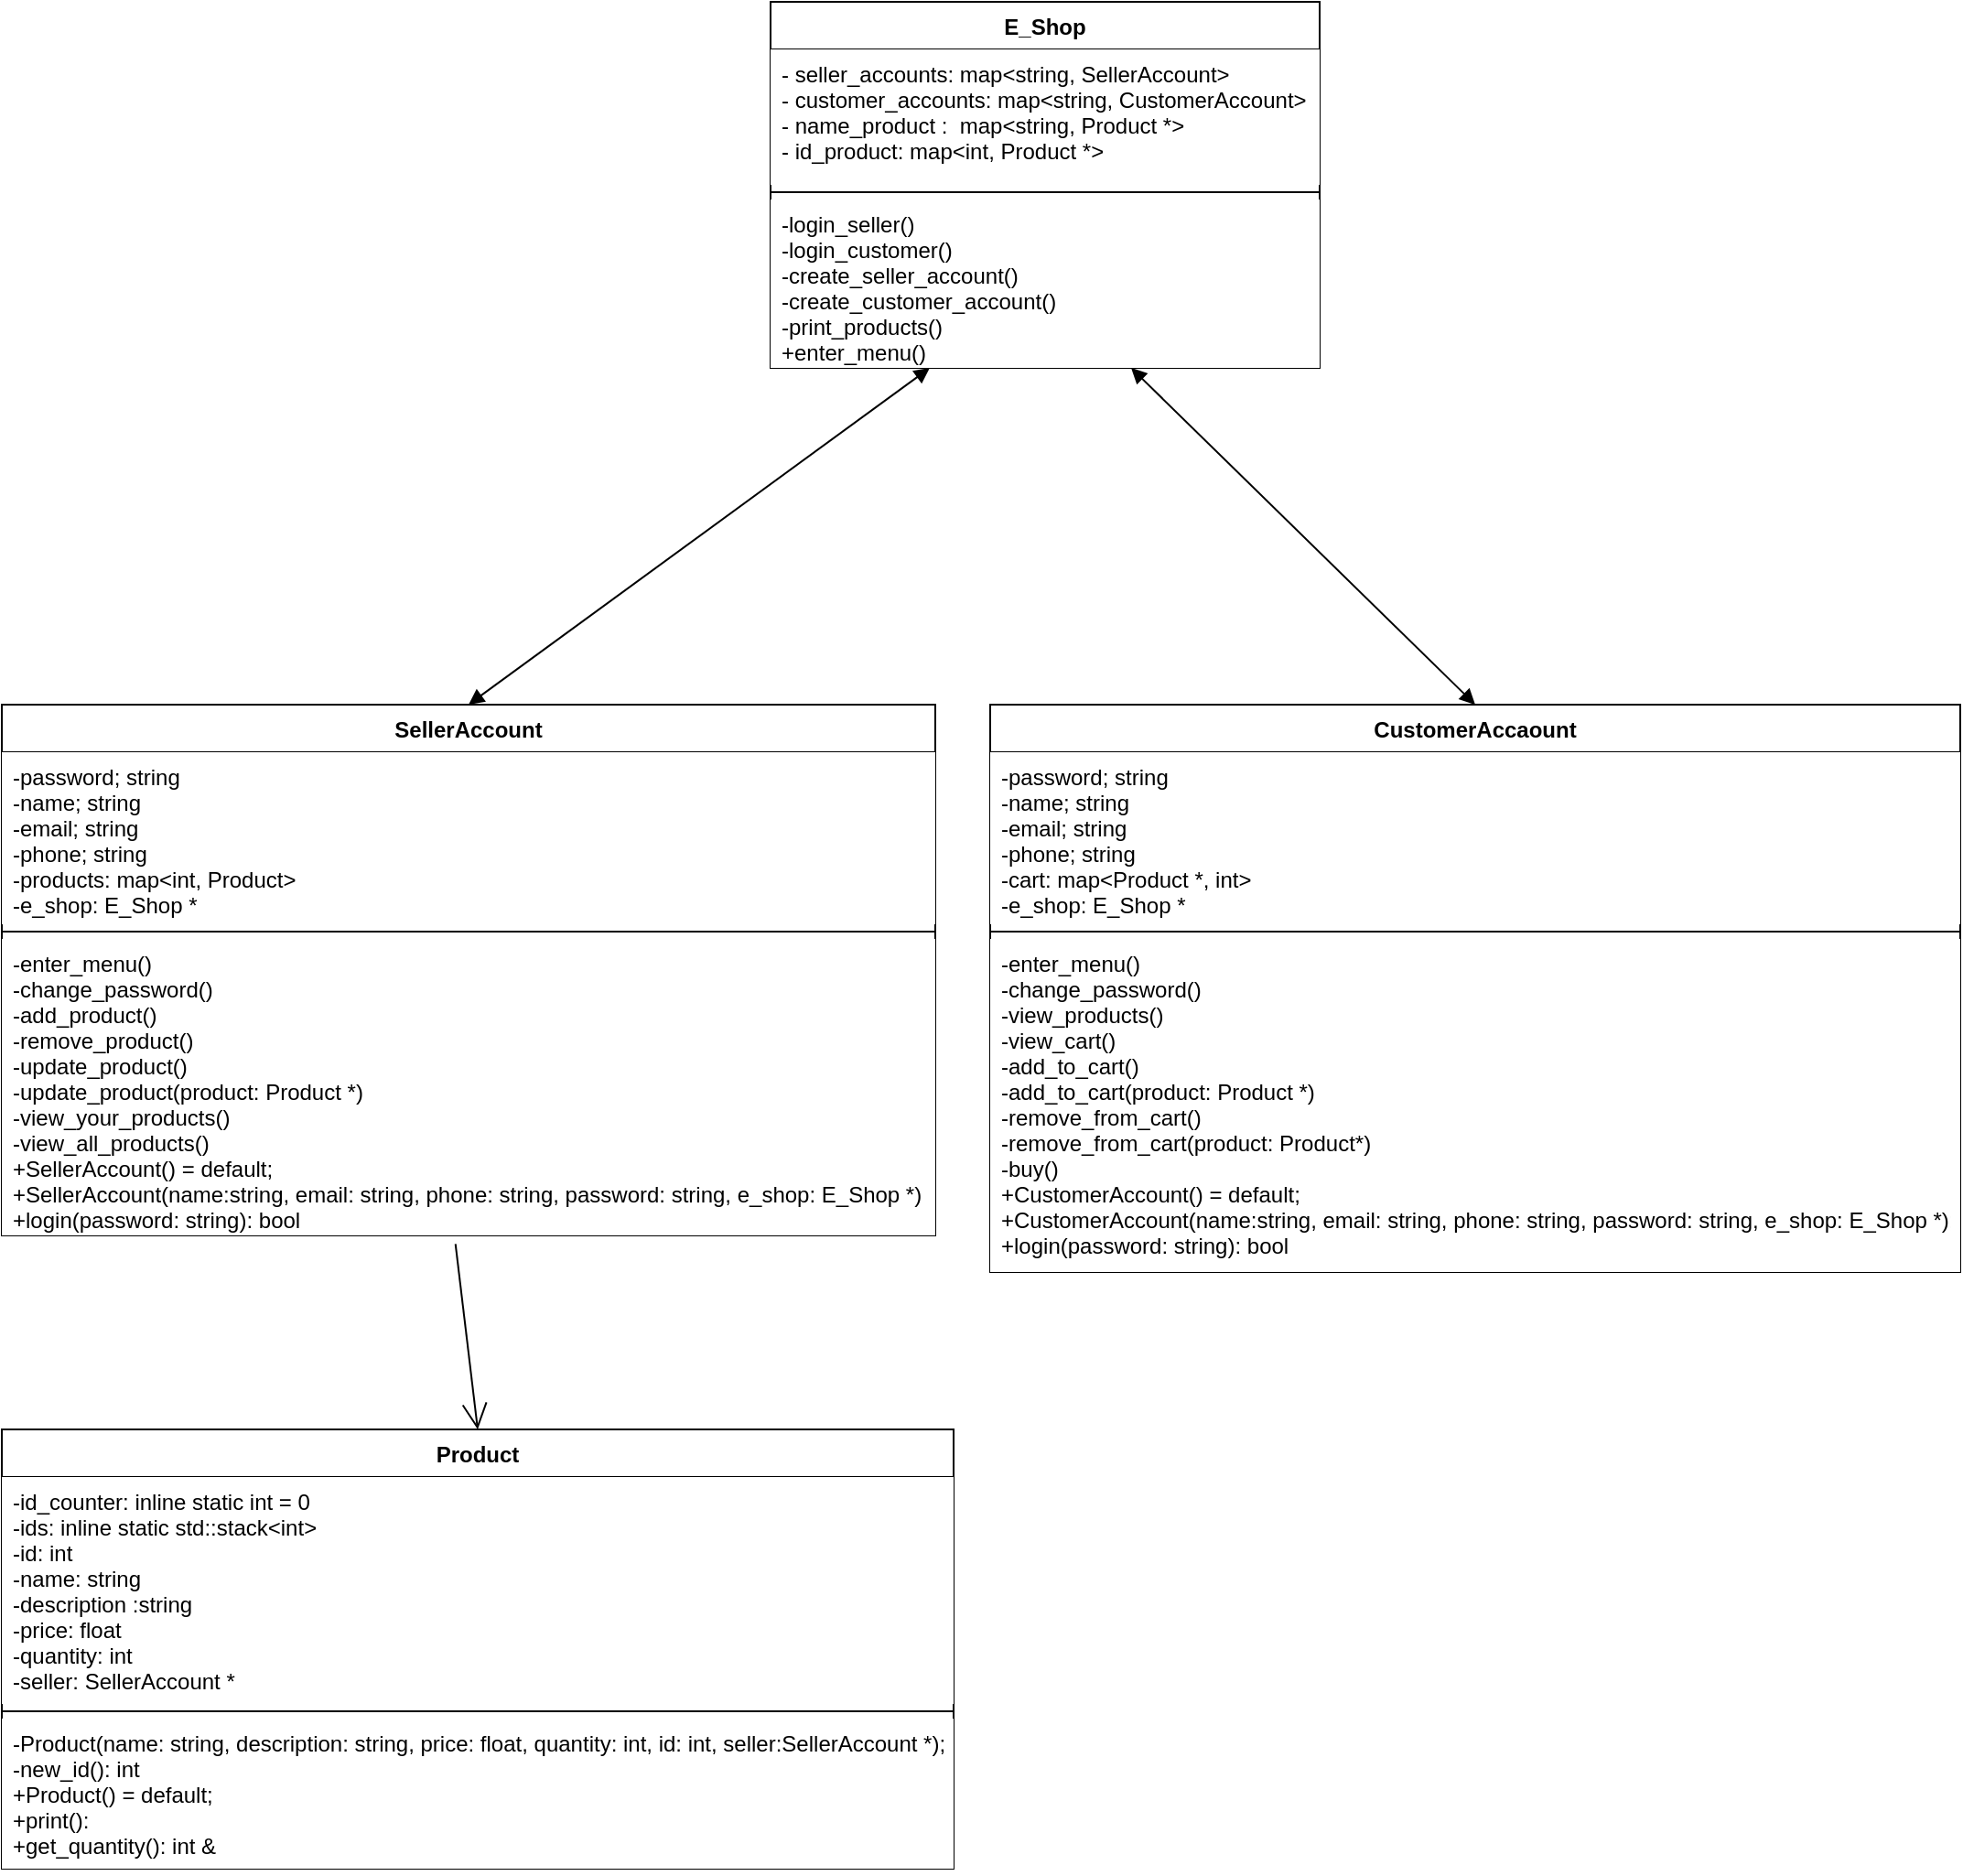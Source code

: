 <mxfile>
    <diagram id="oyBZ4-f--x6seWYYMWSG" name="Страница 1">
        <mxGraphModel dx="1458" dy="987" grid="1" gridSize="10" guides="1" tooltips="1" connect="1" arrows="1" fold="1" page="1" pageScale="1" pageWidth="1169" pageHeight="827" math="0" shadow="0">
            <root>
                <mxCell id="0"/>
                <mxCell id="1" parent="0"/>
                <mxCell id="10" value="E_Shop" style="swimlane;fontStyle=1;align=center;verticalAlign=top;childLayout=stackLayout;horizontal=1;startSize=26;horizontalStack=0;resizeParent=1;resizeParentMax=0;resizeLast=0;collapsible=1;marginBottom=0;" parent="1" vertex="1">
                    <mxGeometry x="450" y="30" width="300" height="200" as="geometry"/>
                </mxCell>
                <mxCell id="11" value="- seller_accounts: map&lt;string, SellerAccount&gt;&#10;- customer_accounts: map&lt;string, CustomerAccount&gt; &#10;- name_product :  map&lt;string, Product *&gt;&#10;- id_product: map&lt;int, Product *&gt;" style="text;strokeColor=none;fillColor=default;align=left;verticalAlign=top;spacingLeft=4;spacingRight=4;overflow=hidden;rotatable=0;points=[[0,0.5],[1,0.5]];portConstraint=eastwest;" parent="10" vertex="1">
                    <mxGeometry y="26" width="300" height="74" as="geometry"/>
                </mxCell>
                <mxCell id="12" value="" style="line;strokeWidth=1;fillColor=none;align=left;verticalAlign=middle;spacingTop=-1;spacingLeft=3;spacingRight=3;rotatable=0;labelPosition=right;points=[];portConstraint=eastwest;" parent="10" vertex="1">
                    <mxGeometry y="100" width="300" height="8" as="geometry"/>
                </mxCell>
                <mxCell id="13" value="-login_seller()&#10;-login_customer()&#10;-create_seller_account()&#10;-create_customer_account()&#10;-print_products()&#10;+enter_menu()" style="text;strokeColor=none;fillColor=default;align=left;verticalAlign=top;spacingLeft=4;spacingRight=4;overflow=hidden;rotatable=0;points=[[0,0.5],[1,0.5]];portConstraint=eastwest;" parent="10" vertex="1">
                    <mxGeometry y="108" width="300" height="92" as="geometry"/>
                </mxCell>
                <mxCell id="27" value="SellerAccount" style="swimlane;fontStyle=1;align=center;verticalAlign=top;childLayout=stackLayout;horizontal=1;startSize=26;horizontalStack=0;resizeParent=1;resizeParentMax=0;resizeLast=0;collapsible=1;marginBottom=0;" parent="1" vertex="1">
                    <mxGeometry x="30" y="414" width="510" height="290" as="geometry"/>
                </mxCell>
                <mxCell id="28" value="-password; string&#10;-name; string&#10;-email; string&#10;-phone; string&#10;-products: map&lt;int, Product&gt;&#10;-e_shop: E_Shop *" style="text;strokeColor=none;fillColor=default;align=left;verticalAlign=top;spacingLeft=4;spacingRight=4;overflow=hidden;rotatable=0;points=[[0,0.5],[1,0.5]];portConstraint=eastwest;" parent="27" vertex="1">
                    <mxGeometry y="26" width="510" height="94" as="geometry"/>
                </mxCell>
                <mxCell id="29" value="" style="line;strokeWidth=1;fillColor=none;align=left;verticalAlign=middle;spacingTop=-1;spacingLeft=3;spacingRight=3;rotatable=0;labelPosition=right;points=[];portConstraint=eastwest;" parent="27" vertex="1">
                    <mxGeometry y="120" width="510" height="8" as="geometry"/>
                </mxCell>
                <mxCell id="30" value="-enter_menu()&#10;-change_password()&#10;-add_product()&#10;-remove_product()&#10;-update_product()&#10;-update_product(product: Product *)&#10;-view_your_products()&#10;-view_all_products()&#10;+SellerAccount() = default;&#10;+SellerAccount(name:string, email: string, phone: string, password: string, e_shop: E_Shop *)&#10;+login(password: string): bool" style="text;strokeColor=none;fillColor=default;align=left;verticalAlign=top;spacingLeft=4;spacingRight=4;overflow=hidden;rotatable=0;points=[[0,0.5],[1,0.5]];portConstraint=eastwest;" parent="27" vertex="1">
                    <mxGeometry y="128" width="510" height="162" as="geometry"/>
                </mxCell>
                <mxCell id="32" value="CustomerAccaount" style="swimlane;fontStyle=1;align=center;verticalAlign=top;childLayout=stackLayout;horizontal=1;startSize=26;horizontalStack=0;resizeParent=1;resizeParentMax=0;resizeLast=0;collapsible=1;marginBottom=0;" parent="1" vertex="1">
                    <mxGeometry x="570" y="414" width="530" height="310" as="geometry"/>
                </mxCell>
                <mxCell id="33" value="-password; string&#10;-name; string&#10;-email; string&#10;-phone; string&#10;-cart: map&lt;Product *, int&gt;&#10;-e_shop: E_Shop *" style="text;strokeColor=none;fillColor=default;align=left;verticalAlign=top;spacingLeft=4;spacingRight=4;overflow=hidden;rotatable=0;points=[[0,0.5],[1,0.5]];portConstraint=eastwest;" parent="32" vertex="1">
                    <mxGeometry y="26" width="530" height="94" as="geometry"/>
                </mxCell>
                <mxCell id="34" value="" style="line;strokeWidth=1;fillColor=none;align=left;verticalAlign=middle;spacingTop=-1;spacingLeft=3;spacingRight=3;rotatable=0;labelPosition=right;points=[];portConstraint=eastwest;" parent="32" vertex="1">
                    <mxGeometry y="120" width="530" height="8" as="geometry"/>
                </mxCell>
                <mxCell id="35" value="-enter_menu()&#10;-change_password()&#10;-view_products()&#10;-view_cart()&#10;-add_to_cart()&#10;-add_to_cart(product: Product *)&#10;-remove_from_cart()&#10;-remove_from_cart(product: Product*)&#10;-buy()&#10;+CustomerAccount() = default;&#10;+CustomerAccount(name:string, email: string, phone: string, password: string, e_shop: E_Shop *);&#10;+login(password: string): bool" style="text;strokeColor=none;fillColor=default;align=left;verticalAlign=top;spacingLeft=4;spacingRight=4;overflow=hidden;rotatable=0;points=[[0,0.5],[1,0.5]];portConstraint=eastwest;" parent="32" vertex="1">
                    <mxGeometry y="128" width="530" height="182" as="geometry"/>
                </mxCell>
                <mxCell id="36" value="Product" style="swimlane;fontStyle=1;align=center;verticalAlign=top;childLayout=stackLayout;horizontal=1;startSize=26;horizontalStack=0;resizeParent=1;resizeParentMax=0;resizeLast=0;collapsible=1;marginBottom=0;" parent="1" vertex="1">
                    <mxGeometry x="30" y="810" width="520" height="240" as="geometry"/>
                </mxCell>
                <mxCell id="37" value="-id_counter: inline static int = 0&#10;-ids: inline static std::stack&lt;int&gt; &#10;-id: int&#10;-name: string&#10;-description :string&#10;-price: float&#10;-quantity: int&#10;-seller: SellerAccount *" style="text;strokeColor=none;fillColor=default;align=left;verticalAlign=top;spacingLeft=4;spacingRight=4;overflow=hidden;rotatable=0;points=[[0,0.5],[1,0.5]];portConstraint=eastwest;fontStyle=0" parent="36" vertex="1">
                    <mxGeometry y="26" width="520" height="124" as="geometry"/>
                </mxCell>
                <mxCell id="38" value="" style="line;strokeWidth=1;fillColor=none;align=left;verticalAlign=middle;spacingTop=-1;spacingLeft=3;spacingRight=3;rotatable=0;labelPosition=right;points=[];portConstraint=eastwest;" parent="36" vertex="1">
                    <mxGeometry y="150" width="520" height="8" as="geometry"/>
                </mxCell>
                <mxCell id="39" value="-Product(name: string, description: string, price: float, quantity: int, id: int, seller:SellerAccount *);&#10;-new_id(): int&#10;+Product() = default;&#10;+print():&#10;+get_quantity(): int &amp;" style="text;strokeColor=none;fillColor=default;align=left;verticalAlign=top;spacingLeft=4;spacingRight=4;overflow=hidden;rotatable=0;points=[[0,0.5],[1,0.5]];portConstraint=eastwest;" parent="36" vertex="1">
                    <mxGeometry y="158" width="520" height="82" as="geometry"/>
                </mxCell>
                <mxCell id="40" value="" style="endArrow=block;startArrow=block;endFill=1;startFill=1;html=1;exitX=0.5;exitY=0;exitDx=0;exitDy=0;" parent="1" source="27" target="13" edge="1">
                    <mxGeometry width="160" relative="1" as="geometry">
                        <mxPoint x="540" y="390" as="sourcePoint"/>
                        <mxPoint x="700" y="390" as="targetPoint"/>
                    </mxGeometry>
                </mxCell>
                <mxCell id="41" value="" style="endArrow=block;startArrow=block;endFill=1;startFill=1;html=1;entryX=0.5;entryY=0;entryDx=0;entryDy=0;" parent="1" source="13" target="32" edge="1">
                    <mxGeometry width="160" relative="1" as="geometry">
                        <mxPoint x="540" y="390" as="sourcePoint"/>
                        <mxPoint x="700" y="390" as="targetPoint"/>
                    </mxGeometry>
                </mxCell>
                <mxCell id="42" value="" style="endArrow=open;endFill=1;endSize=12;html=1;exitX=0.486;exitY=1.029;exitDx=0;exitDy=0;exitPerimeter=0;entryX=0.5;entryY=0;entryDx=0;entryDy=0;" parent="1" source="30" target="36" edge="1">
                    <mxGeometry width="160" relative="1" as="geometry">
                        <mxPoint x="530" y="850" as="sourcePoint"/>
                        <mxPoint x="690" y="850" as="targetPoint"/>
                    </mxGeometry>
                </mxCell>
            </root>
        </mxGraphModel>
    </diagram>
</mxfile>